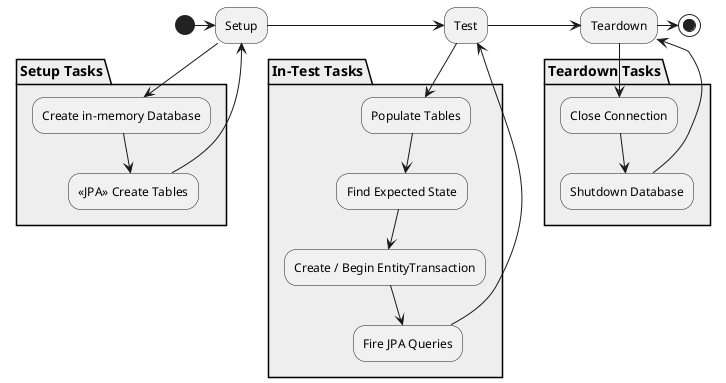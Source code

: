 @startuml

(*) -right---> "Setup"
-right-> "Test"
-right-> "Teardown"
-right-> (*)

partition "Setup Tasks" #EEEEEE {
"Setup" -down-> "Create in-memory Database"
--> "<<JPA>> Create Tables"
-up-> "Setup"
}

partition "In-Test Tasks" #EEEEEE {
"Test" -down-> "Populate Tables"
--> "Find Expected State"
--> "Create / Begin EntityTransaction"
--> "Fire JPA Queries"
-up-> "Test"
}

partition "Teardown Tasks" #EEEEEE {
"Teardown" -down-> "Close Connection"
--> "Shutdown Database"
-up-> "Teardown"
}

@enduml
